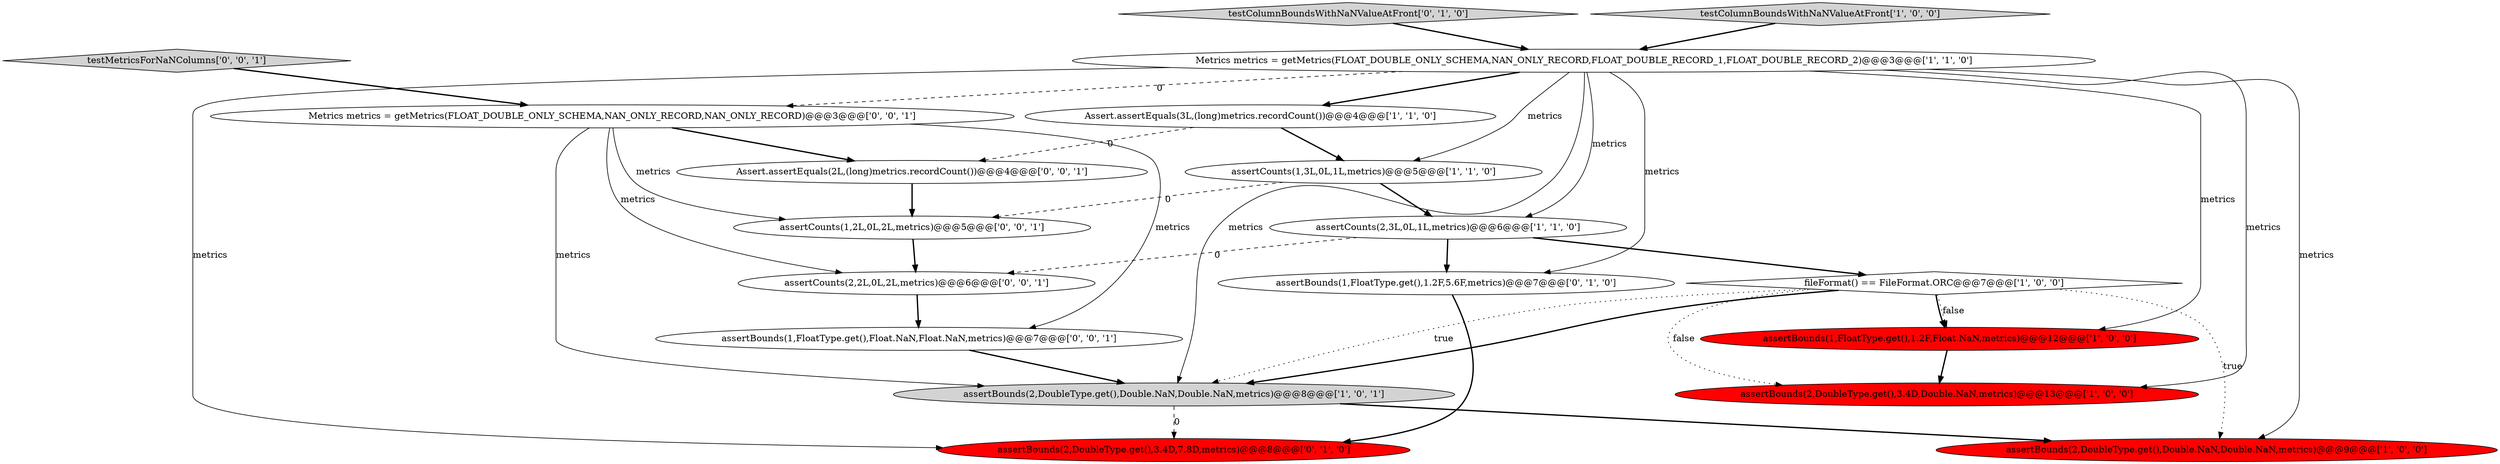 digraph {
11 [style = filled, label = "assertBounds(1,FloatType.get(),1.2F,5.6F,metrics)@@@7@@@['0', '1', '0']", fillcolor = white, shape = ellipse image = "AAA0AAABBB2BBB"];
18 [style = filled, label = "assertCounts(1,2L,0L,2L,metrics)@@@5@@@['0', '0', '1']", fillcolor = white, shape = ellipse image = "AAA0AAABBB3BBB"];
5 [style = filled, label = "assertBounds(2,DoubleType.get(),3.4D,Double.NaN,metrics)@@@13@@@['1', '0', '0']", fillcolor = red, shape = ellipse image = "AAA1AAABBB1BBB"];
16 [style = filled, label = "testMetricsForNaNColumns['0', '0', '1']", fillcolor = lightgray, shape = diamond image = "AAA0AAABBB3BBB"];
17 [style = filled, label = "Assert.assertEquals(2L,(long)metrics.recordCount())@@@4@@@['0', '0', '1']", fillcolor = white, shape = ellipse image = "AAA0AAABBB3BBB"];
3 [style = filled, label = "assertCounts(2,3L,0L,1L,metrics)@@@6@@@['1', '1', '0']", fillcolor = white, shape = ellipse image = "AAA0AAABBB1BBB"];
0 [style = filled, label = "assertCounts(1,3L,0L,1L,metrics)@@@5@@@['1', '1', '0']", fillcolor = white, shape = ellipse image = "AAA0AAABBB1BBB"];
10 [style = filled, label = "testColumnBoundsWithNaNValueAtFront['0', '1', '0']", fillcolor = lightgray, shape = diamond image = "AAA0AAABBB2BBB"];
13 [style = filled, label = "assertCounts(2,2L,0L,2L,metrics)@@@6@@@['0', '0', '1']", fillcolor = white, shape = ellipse image = "AAA0AAABBB3BBB"];
8 [style = filled, label = "Metrics metrics = getMetrics(FLOAT_DOUBLE_ONLY_SCHEMA,NAN_ONLY_RECORD,FLOAT_DOUBLE_RECORD_1,FLOAT_DOUBLE_RECORD_2)@@@3@@@['1', '1', '0']", fillcolor = white, shape = ellipse image = "AAA0AAABBB1BBB"];
15 [style = filled, label = "assertBounds(1,FloatType.get(),Float.NaN,Float.NaN,metrics)@@@7@@@['0', '0', '1']", fillcolor = white, shape = ellipse image = "AAA0AAABBB3BBB"];
7 [style = filled, label = "testColumnBoundsWithNaNValueAtFront['1', '0', '0']", fillcolor = lightgray, shape = diamond image = "AAA0AAABBB1BBB"];
2 [style = filled, label = "Assert.assertEquals(3L,(long)metrics.recordCount())@@@4@@@['1', '1', '0']", fillcolor = white, shape = ellipse image = "AAA0AAABBB1BBB"];
4 [style = filled, label = "fileFormat() == FileFormat.ORC@@@7@@@['1', '0', '0']", fillcolor = white, shape = diamond image = "AAA0AAABBB1BBB"];
9 [style = filled, label = "assertBounds(1,FloatType.get(),1.2F,Float.NaN,metrics)@@@12@@@['1', '0', '0']", fillcolor = red, shape = ellipse image = "AAA1AAABBB1BBB"];
6 [style = filled, label = "assertBounds(2,DoubleType.get(),Double.NaN,Double.NaN,metrics)@@@9@@@['1', '0', '0']", fillcolor = red, shape = ellipse image = "AAA1AAABBB1BBB"];
12 [style = filled, label = "assertBounds(2,DoubleType.get(),3.4D,7.8D,metrics)@@@8@@@['0', '1', '0']", fillcolor = red, shape = ellipse image = "AAA1AAABBB2BBB"];
1 [style = filled, label = "assertBounds(2,DoubleType.get(),Double.NaN,Double.NaN,metrics)@@@8@@@['1', '0', '1']", fillcolor = lightgray, shape = ellipse image = "AAA0AAABBB1BBB"];
14 [style = filled, label = "Metrics metrics = getMetrics(FLOAT_DOUBLE_ONLY_SCHEMA,NAN_ONLY_RECORD,NAN_ONLY_RECORD)@@@3@@@['0', '0', '1']", fillcolor = white, shape = ellipse image = "AAA0AAABBB3BBB"];
8->0 [style = solid, label="metrics"];
0->3 [style = bold, label=""];
4->9 [style = bold, label=""];
8->9 [style = solid, label="metrics"];
4->6 [style = dotted, label="true"];
4->1 [style = dotted, label="true"];
14->18 [style = solid, label="metrics"];
4->5 [style = dotted, label="false"];
3->11 [style = bold, label=""];
14->17 [style = bold, label=""];
14->13 [style = solid, label="metrics"];
11->12 [style = bold, label=""];
8->14 [style = dashed, label="0"];
7->8 [style = bold, label=""];
2->17 [style = dashed, label="0"];
3->13 [style = dashed, label="0"];
3->4 [style = bold, label=""];
8->12 [style = solid, label="metrics"];
8->5 [style = solid, label="metrics"];
1->12 [style = dashed, label="0"];
4->9 [style = dotted, label="false"];
8->11 [style = solid, label="metrics"];
2->0 [style = bold, label=""];
1->6 [style = bold, label=""];
10->8 [style = bold, label=""];
8->2 [style = bold, label=""];
8->3 [style = solid, label="metrics"];
18->13 [style = bold, label=""];
9->5 [style = bold, label=""];
8->6 [style = solid, label="metrics"];
16->14 [style = bold, label=""];
0->18 [style = dashed, label="0"];
14->1 [style = solid, label="metrics"];
4->1 [style = bold, label=""];
13->15 [style = bold, label=""];
17->18 [style = bold, label=""];
8->1 [style = solid, label="metrics"];
14->15 [style = solid, label="metrics"];
15->1 [style = bold, label=""];
}
